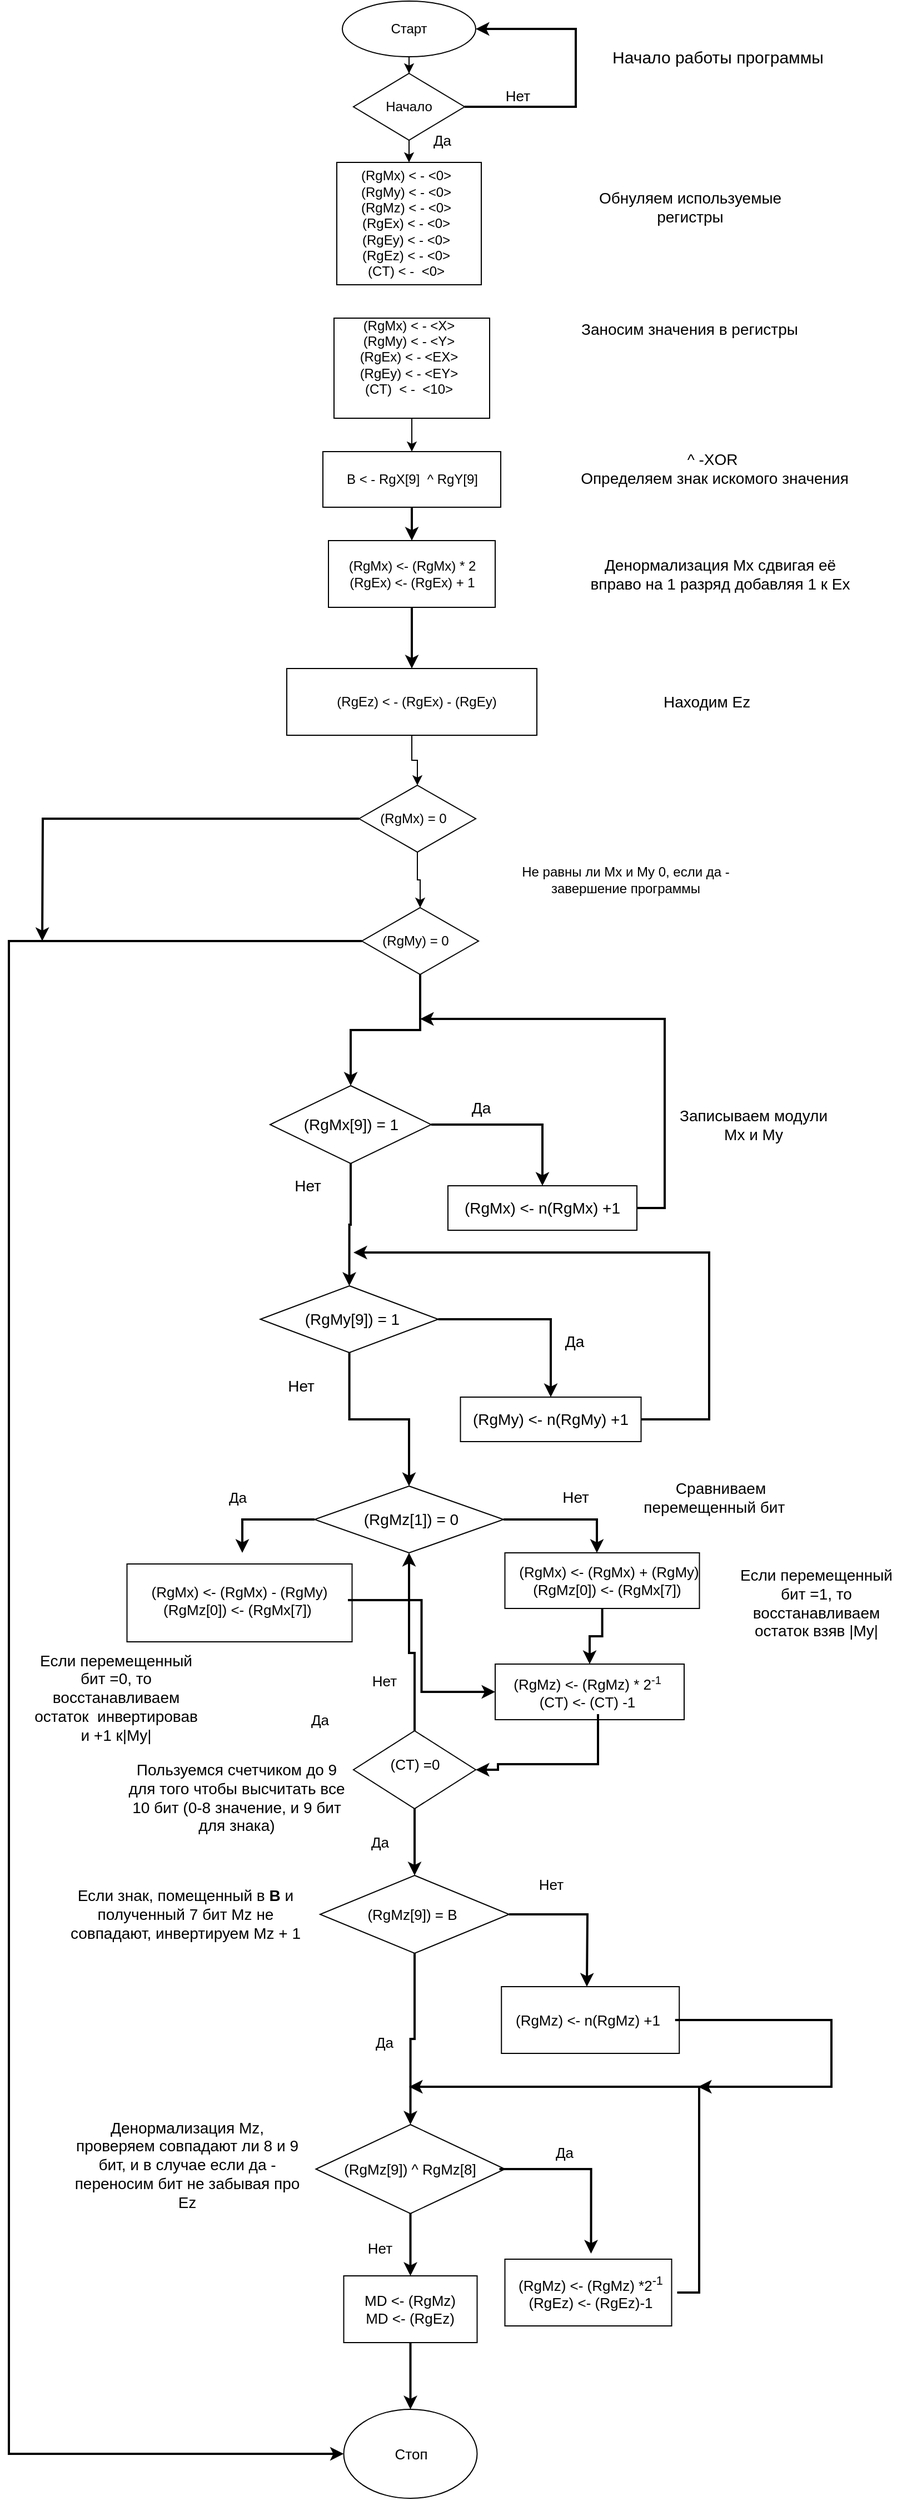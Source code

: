 <mxfile version="14.5.7" type="github">
  <diagram id="WqHpsA654vQWzBJ54qnW" name="Page-1">
    <mxGraphModel dx="865" dy="457" grid="1" gridSize="10" guides="1" tooltips="1" connect="1" arrows="1" fold="1" page="1" pageScale="1" pageWidth="827" pageHeight="1169" math="0" shadow="0">
      <root>
        <mxCell id="0" />
        <mxCell id="1" parent="0" />
        <mxCell id="_mBUxWX0OjbOPoJ2d4vH-18" style="edgeStyle=orthogonalEdgeStyle;rounded=0;orthogonalLoop=1;jettySize=auto;html=1;entryX=0.5;entryY=0;entryDx=0;entryDy=0;" parent="1" source="_mBUxWX0OjbOPoJ2d4vH-1" target="_mBUxWX0OjbOPoJ2d4vH-4" edge="1">
          <mxGeometry relative="1" as="geometry" />
        </mxCell>
        <mxCell id="_mBUxWX0OjbOPoJ2d4vH-1" value="" style="ellipse;whiteSpace=wrap;html=1;" parent="1" vertex="1">
          <mxGeometry x="310" y="5" width="120" height="50" as="geometry" />
        </mxCell>
        <mxCell id="_mBUxWX0OjbOPoJ2d4vH-2" value="Старт" style="text;html=1;strokeColor=none;fillColor=none;align=center;verticalAlign=middle;whiteSpace=wrap;rounded=0;" parent="1" vertex="1">
          <mxGeometry x="335" y="20" width="70" height="20" as="geometry" />
        </mxCell>
        <mxCell id="_mBUxWX0OjbOPoJ2d4vH-82" style="edgeStyle=orthogonalEdgeStyle;rounded=0;orthogonalLoop=1;jettySize=auto;html=1;strokeWidth=2;fontSize=13;entryX=1;entryY=0.5;entryDx=0;entryDy=0;" parent="1" source="_mBUxWX0OjbOPoJ2d4vH-4" target="_mBUxWX0OjbOPoJ2d4vH-1" edge="1">
          <mxGeometry relative="1" as="geometry">
            <mxPoint x="450" y="20" as="targetPoint" />
            <Array as="points">
              <mxPoint x="520" y="100" />
              <mxPoint x="520" y="30" />
            </Array>
          </mxGeometry>
        </mxCell>
        <mxCell id="_mBUxWX0OjbOPoJ2d4vH-4" value="" style="rhombus;whiteSpace=wrap;html=1;" parent="1" vertex="1">
          <mxGeometry x="320" y="70" width="100" height="60" as="geometry" />
        </mxCell>
        <mxCell id="_mBUxWX0OjbOPoJ2d4vH-17" style="edgeStyle=orthogonalEdgeStyle;rounded=0;orthogonalLoop=1;jettySize=auto;html=1;entryX=0.5;entryY=0;entryDx=0;entryDy=0;" parent="1" target="_mBUxWX0OjbOPoJ2d4vH-7" edge="1">
          <mxGeometry relative="1" as="geometry">
            <mxPoint x="370" y="130" as="sourcePoint" />
          </mxGeometry>
        </mxCell>
        <mxCell id="_mBUxWX0OjbOPoJ2d4vH-5" value="Начало" style="text;html=1;strokeColor=none;fillColor=none;align=center;verticalAlign=middle;whiteSpace=wrap;rounded=0;" parent="1" vertex="1">
          <mxGeometry x="350" y="90" width="40" height="20" as="geometry" />
        </mxCell>
        <mxCell id="_mBUxWX0OjbOPoJ2d4vH-7" value="" style="rounded=0;whiteSpace=wrap;html=1;" parent="1" vertex="1">
          <mxGeometry x="305" y="150" width="130" height="110" as="geometry" />
        </mxCell>
        <mxCell id="_mBUxWX0OjbOPoJ2d4vH-8" value="(RgMx) &amp;lt; - &amp;lt;0&amp;gt;&lt;br&gt;(RgMy) &amp;lt; - &amp;lt;0&amp;gt;&lt;br&gt;(RgMz) &amp;lt; - &amp;lt;0&amp;gt;&lt;br&gt;(RgEx) &amp;lt; - &amp;lt;0&amp;gt;&lt;br&gt;(RgEy) &amp;lt; - &amp;lt;0&amp;gt;&lt;br&gt;(RgEz) &amp;lt; - &amp;lt;0&amp;gt;&lt;br&gt;(CT) &amp;lt; -&amp;nbsp; &amp;lt;0&amp;gt;" style="text;html=1;strokeColor=none;fillColor=none;align=center;verticalAlign=middle;whiteSpace=wrap;rounded=0;" parent="1" vertex="1">
          <mxGeometry x="315" y="160" width="105" height="90" as="geometry" />
        </mxCell>
        <mxCell id="_mBUxWX0OjbOPoJ2d4vH-14" style="edgeStyle=orthogonalEdgeStyle;rounded=0;orthogonalLoop=1;jettySize=auto;html=1;entryX=0.5;entryY=0;entryDx=0;entryDy=0;" parent="1" source="_mBUxWX0OjbOPoJ2d4vH-10" target="_mBUxWX0OjbOPoJ2d4vH-12" edge="1">
          <mxGeometry relative="1" as="geometry" />
        </mxCell>
        <mxCell id="_mBUxWX0OjbOPoJ2d4vH-10" value="" style="rounded=0;whiteSpace=wrap;html=1;" parent="1" vertex="1">
          <mxGeometry x="302.5" y="290" width="140" height="90" as="geometry" />
        </mxCell>
        <mxCell id="_mBUxWX0OjbOPoJ2d4vH-11" value="(RgMx) &amp;lt; - &amp;lt;X&amp;gt;&lt;br&gt;(RgMy) &amp;lt; - &amp;lt;Y&amp;gt;&lt;br&gt;(RgEx) &amp;lt; - &amp;lt;EX&amp;gt;&lt;br&gt;(RgEy) &amp;lt; - &amp;lt;EY&amp;gt;&lt;br&gt;(CT)&amp;nbsp; &amp;lt; -&amp;nbsp; &amp;lt;10&amp;gt;" style="text;html=1;strokeColor=none;fillColor=none;align=center;verticalAlign=middle;whiteSpace=wrap;rounded=0;" parent="1" vertex="1">
          <mxGeometry x="320" y="280" width="100" height="90" as="geometry" />
        </mxCell>
        <mxCell id="_mBUxWX0OjbOPoJ2d4vH-88" style="edgeStyle=orthogonalEdgeStyle;rounded=0;orthogonalLoop=1;jettySize=auto;html=1;entryX=0.5;entryY=0;entryDx=0;entryDy=0;strokeWidth=2;fontSize=14;" parent="1" source="_mBUxWX0OjbOPoJ2d4vH-12" target="_mBUxWX0OjbOPoJ2d4vH-21" edge="1">
          <mxGeometry relative="1" as="geometry" />
        </mxCell>
        <mxCell id="_mBUxWX0OjbOPoJ2d4vH-12" value="" style="rounded=0;whiteSpace=wrap;html=1;" parent="1" vertex="1">
          <mxGeometry x="292.5" y="410" width="160" height="50" as="geometry" />
        </mxCell>
        <mxCell id="_mBUxWX0OjbOPoJ2d4vH-13" value="B &amp;lt; - RgX[9]&amp;nbsp; ^ RgY[9]" style="text;html=1;strokeColor=none;fillColor=none;align=center;verticalAlign=middle;whiteSpace=wrap;rounded=0;" parent="1" vertex="1">
          <mxGeometry x="302.5" y="425" width="140" height="20" as="geometry" />
        </mxCell>
        <mxCell id="_mBUxWX0OjbOPoJ2d4vH-20" value="Денормализация Mx сдвигая её вправо на 1 разряд добавляя 1 к Ex" style="text;html=1;strokeColor=none;fillColor=none;align=center;verticalAlign=middle;whiteSpace=wrap;rounded=0;fontSize=14;" parent="1" vertex="1">
          <mxGeometry x="530" y="510" width="240" height="20" as="geometry" />
        </mxCell>
        <mxCell id="_mBUxWX0OjbOPoJ2d4vH-90" style="edgeStyle=orthogonalEdgeStyle;rounded=0;orthogonalLoop=1;jettySize=auto;html=1;entryX=0.5;entryY=0;entryDx=0;entryDy=0;strokeWidth=2;fontSize=14;" parent="1" source="_mBUxWX0OjbOPoJ2d4vH-21" target="_mBUxWX0OjbOPoJ2d4vH-24" edge="1">
          <mxGeometry relative="1" as="geometry" />
        </mxCell>
        <mxCell id="_mBUxWX0OjbOPoJ2d4vH-21" value="" style="rounded=0;whiteSpace=wrap;html=1;fontSize=12;" parent="1" vertex="1">
          <mxGeometry x="297.5" y="490" width="150" height="60" as="geometry" />
        </mxCell>
        <mxCell id="_mBUxWX0OjbOPoJ2d4vH-22" value="&lt;font style=&quot;font-size: 14px&quot;&gt;^ -XOR&amp;nbsp;&lt;br&gt;Определяем знак искомого значения&lt;/font&gt;" style="text;html=1;strokeColor=none;fillColor=none;align=center;verticalAlign=middle;whiteSpace=wrap;rounded=0;" parent="1" vertex="1">
          <mxGeometry x="510" y="405" width="270" height="40" as="geometry" />
        </mxCell>
        <mxCell id="_mBUxWX0OjbOPoJ2d4vH-23" value="(RgMx) &amp;lt;- (RgMx) * 2&lt;br style=&quot;font-size: 12px&quot;&gt;(RgEx) &amp;lt;- (RgEx) + 1" style="text;html=1;strokeColor=none;fillColor=none;align=center;verticalAlign=middle;whiteSpace=wrap;rounded=0;fontSize=12;" parent="1" vertex="1">
          <mxGeometry x="307.5" y="505" width="130" height="30" as="geometry" />
        </mxCell>
        <mxCell id="_mBUxWX0OjbOPoJ2d4vH-93" style="edgeStyle=orthogonalEdgeStyle;rounded=0;orthogonalLoop=1;jettySize=auto;html=1;entryX=0.5;entryY=0;entryDx=0;entryDy=0;strokeWidth=2;fontSize=14;exitX=0.5;exitY=1;exitDx=0;exitDy=0;" parent="1" source="uvNa9s3spd6jjnI6d6CA-7" target="_mBUxWX0OjbOPoJ2d4vH-32" edge="1">
          <mxGeometry relative="1" as="geometry">
            <mxPoint x="353" y="880" as="sourcePoint" />
          </mxGeometry>
        </mxCell>
        <mxCell id="uvNa9s3spd6jjnI6d6CA-4" style="edgeStyle=orthogonalEdgeStyle;rounded=0;orthogonalLoop=1;jettySize=auto;html=1;entryX=0.5;entryY=0;entryDx=0;entryDy=0;" edge="1" parent="1" source="_mBUxWX0OjbOPoJ2d4vH-24" target="uvNa9s3spd6jjnI6d6CA-2">
          <mxGeometry relative="1" as="geometry" />
        </mxCell>
        <mxCell id="_mBUxWX0OjbOPoJ2d4vH-24" value="" style="rounded=0;whiteSpace=wrap;html=1;fontSize=12;" parent="1" vertex="1">
          <mxGeometry x="260" y="605" width="225" height="60" as="geometry" />
        </mxCell>
        <mxCell id="_mBUxWX0OjbOPoJ2d4vH-26" value="(RgEz) &amp;lt; - (RgEx) - (RgEy)" style="text;html=1;strokeColor=none;fillColor=none;align=center;verticalAlign=middle;whiteSpace=wrap;rounded=0;fontSize=12;" parent="1" vertex="1">
          <mxGeometry x="272.5" y="615" width="207.5" height="40" as="geometry" />
        </mxCell>
        <mxCell id="_mBUxWX0OjbOPoJ2d4vH-31" value="Записываем модули Mx и My" style="text;html=1;strokeColor=none;fillColor=none;align=center;verticalAlign=middle;whiteSpace=wrap;rounded=0;fontSize=14;" parent="1" vertex="1">
          <mxGeometry x="610" y="980" width="140" height="70" as="geometry" />
        </mxCell>
        <mxCell id="_mBUxWX0OjbOPoJ2d4vH-92" style="edgeStyle=orthogonalEdgeStyle;rounded=0;orthogonalLoop=1;jettySize=auto;html=1;exitX=1;exitY=0.5;exitDx=0;exitDy=0;entryX=0.5;entryY=0;entryDx=0;entryDy=0;strokeWidth=2;fontSize=14;" parent="1" source="_mBUxWX0OjbOPoJ2d4vH-32" target="_mBUxWX0OjbOPoJ2d4vH-41" edge="1">
          <mxGeometry relative="1" as="geometry" />
        </mxCell>
        <mxCell id="_mBUxWX0OjbOPoJ2d4vH-94" style="edgeStyle=orthogonalEdgeStyle;rounded=0;orthogonalLoop=1;jettySize=auto;html=1;entryX=0.5;entryY=0;entryDx=0;entryDy=0;strokeWidth=2;fontSize=14;" parent="1" source="_mBUxWX0OjbOPoJ2d4vH-32" target="_mBUxWX0OjbOPoJ2d4vH-43" edge="1">
          <mxGeometry relative="1" as="geometry" />
        </mxCell>
        <mxCell id="_mBUxWX0OjbOPoJ2d4vH-32" value="" style="rhombus;whiteSpace=wrap;html=1;fontSize=14;" parent="1" vertex="1">
          <mxGeometry x="245" y="980" width="145" height="70" as="geometry" />
        </mxCell>
        <mxCell id="_mBUxWX0OjbOPoJ2d4vH-33" value="(RgMx[9]) = 1" style="text;html=1;strokeColor=none;fillColor=none;align=center;verticalAlign=middle;whiteSpace=wrap;rounded=0;fontSize=14;" parent="1" vertex="1">
          <mxGeometry x="272.5" y="997.5" width="90" height="35" as="geometry" />
        </mxCell>
        <mxCell id="_mBUxWX0OjbOPoJ2d4vH-37" value="Нет" style="text;html=1;strokeColor=none;fillColor=none;align=center;verticalAlign=middle;whiteSpace=wrap;rounded=0;fontSize=14;" parent="1" vertex="1">
          <mxGeometry x="259" y="1060" width="40" height="20" as="geometry" />
        </mxCell>
        <mxCell id="_mBUxWX0OjbOPoJ2d4vH-38" value="Да" style="text;html=1;strokeColor=none;fillColor=none;align=center;verticalAlign=middle;whiteSpace=wrap;rounded=0;fontSize=14;" parent="1" vertex="1">
          <mxGeometry x="415" y="990" width="40" height="20" as="geometry" />
        </mxCell>
        <mxCell id="_mBUxWX0OjbOPoJ2d4vH-97" style="edgeStyle=orthogonalEdgeStyle;rounded=0;orthogonalLoop=1;jettySize=auto;html=1;strokeWidth=2;fontSize=14;" parent="1" source="_mBUxWX0OjbOPoJ2d4vH-39" edge="1">
          <mxGeometry relative="1" as="geometry">
            <mxPoint x="380" y="920" as="targetPoint" />
            <Array as="points">
              <mxPoint x="600" y="1090" />
              <mxPoint x="600" y="920" />
            </Array>
          </mxGeometry>
        </mxCell>
        <mxCell id="_mBUxWX0OjbOPoJ2d4vH-39" value="" style="rounded=0;whiteSpace=wrap;html=1;fontSize=14;" parent="1" vertex="1">
          <mxGeometry x="405" y="1070" width="170" height="40" as="geometry" />
        </mxCell>
        <mxCell id="_mBUxWX0OjbOPoJ2d4vH-41" value="(RgMx) &amp;lt;- n(RgMx) +1" style="text;html=1;strokeColor=none;fillColor=none;align=center;verticalAlign=middle;whiteSpace=wrap;rounded=0;fontSize=14;" parent="1" vertex="1">
          <mxGeometry x="415" y="1070" width="150" height="40" as="geometry" />
        </mxCell>
        <mxCell id="_mBUxWX0OjbOPoJ2d4vH-96" style="edgeStyle=orthogonalEdgeStyle;rounded=0;orthogonalLoop=1;jettySize=auto;html=1;entryX=0.5;entryY=0;entryDx=0;entryDy=0;strokeWidth=2;fontSize=14;" parent="1" source="_mBUxWX0OjbOPoJ2d4vH-43" target="_mBUxWX0OjbOPoJ2d4vH-46" edge="1">
          <mxGeometry relative="1" as="geometry" />
        </mxCell>
        <mxCell id="_mBUxWX0OjbOPoJ2d4vH-99" style="edgeStyle=orthogonalEdgeStyle;rounded=0;orthogonalLoop=1;jettySize=auto;html=1;entryX=0.5;entryY=0;entryDx=0;entryDy=0;strokeWidth=2;fontSize=14;" parent="1" source="_mBUxWX0OjbOPoJ2d4vH-43" target="_mBUxWX0OjbOPoJ2d4vH-64" edge="1">
          <mxGeometry relative="1" as="geometry" />
        </mxCell>
        <mxCell id="_mBUxWX0OjbOPoJ2d4vH-43" value="" style="rhombus;whiteSpace=wrap;html=1;fontSize=14;" parent="1" vertex="1">
          <mxGeometry x="236.25" y="1160" width="160" height="60" as="geometry" />
        </mxCell>
        <mxCell id="_mBUxWX0OjbOPoJ2d4vH-44" value="(RgMy[9]) = 1" style="text;html=1;strokeColor=none;fillColor=none;align=center;verticalAlign=middle;whiteSpace=wrap;rounded=0;fontSize=14;" parent="1" vertex="1">
          <mxGeometry x="270" y="1172.5" width="97.5" height="35" as="geometry" />
        </mxCell>
        <mxCell id="_mBUxWX0OjbOPoJ2d4vH-98" style="edgeStyle=orthogonalEdgeStyle;rounded=0;orthogonalLoop=1;jettySize=auto;html=1;strokeWidth=2;fontSize=14;" parent="1" source="_mBUxWX0OjbOPoJ2d4vH-45" edge="1">
          <mxGeometry relative="1" as="geometry">
            <mxPoint x="320" y="1130" as="targetPoint" />
            <Array as="points">
              <mxPoint x="640" y="1280" />
              <mxPoint x="640" y="1130" />
            </Array>
          </mxGeometry>
        </mxCell>
        <mxCell id="_mBUxWX0OjbOPoJ2d4vH-45" value="" style="rounded=0;whiteSpace=wrap;html=1;fontSize=14;" parent="1" vertex="1">
          <mxGeometry x="416.25" y="1260" width="162.5" height="40" as="geometry" />
        </mxCell>
        <mxCell id="_mBUxWX0OjbOPoJ2d4vH-46" value="(RgMy) &amp;lt;- n(RgMy) +1" style="text;html=1;strokeColor=none;fillColor=none;align=center;verticalAlign=middle;whiteSpace=wrap;rounded=0;fontSize=14;" parent="1" vertex="1">
          <mxGeometry x="426.25" y="1260" width="142.5" height="40" as="geometry" />
        </mxCell>
        <mxCell id="_mBUxWX0OjbOPoJ2d4vH-53" value="Сравниваем перемещенный бит&amp;nbsp; &amp;nbsp;" style="text;html=1;strokeColor=none;fillColor=none;align=center;verticalAlign=middle;whiteSpace=wrap;rounded=0;fontSize=14;" parent="1" vertex="1">
          <mxGeometry x="573.75" y="1320" width="152.5" height="60" as="geometry" />
        </mxCell>
        <mxCell id="_mBUxWX0OjbOPoJ2d4vH-56" value="" style="rounded=0;whiteSpace=wrap;html=1;fontSize=19;" parent="1" vertex="1">
          <mxGeometry x="116.25" y="1410" width="202.5" height="70" as="geometry" />
        </mxCell>
        <mxCell id="uvNa9s3spd6jjnI6d6CA-16" style="edgeStyle=orthogonalEdgeStyle;rounded=0;orthogonalLoop=1;jettySize=auto;html=1;entryX=0;entryY=0.5;entryDx=0;entryDy=0;strokeWidth=2;" edge="1" parent="1" source="_mBUxWX0OjbOPoJ2d4vH-57" target="uvNa9s3spd6jjnI6d6CA-14">
          <mxGeometry relative="1" as="geometry" />
        </mxCell>
        <mxCell id="_mBUxWX0OjbOPoJ2d4vH-57" value="(RgMx) &amp;lt;- (RgMx) - (RgMy)&lt;br&gt;(RgMz[0]) &amp;lt;- (RgMx[7])&amp;nbsp;" style="text;html=1;strokeColor=none;fillColor=none;align=center;verticalAlign=middle;whiteSpace=wrap;rounded=0;fontSize=13;" parent="1" vertex="1">
          <mxGeometry x="120" y="1410" width="195" height="65" as="geometry" />
        </mxCell>
        <mxCell id="_mBUxWX0OjbOPoJ2d4vH-117" style="edgeStyle=orthogonalEdgeStyle;rounded=0;orthogonalLoop=1;jettySize=auto;html=1;entryX=0.5;entryY=0;entryDx=0;entryDy=0;strokeWidth=2;fontSize=14;" parent="1" source="_mBUxWX0OjbOPoJ2d4vH-58" target="_mBUxWX0OjbOPoJ2d4vH-69" edge="1">
          <mxGeometry relative="1" as="geometry" />
        </mxCell>
        <mxCell id="_mBUxWX0OjbOPoJ2d4vH-58" value="" style="rhombus;whiteSpace=wrap;html=1;fontSize=13;" parent="1" vertex="1">
          <mxGeometry x="320" y="1560" width="110" height="70" as="geometry" />
        </mxCell>
        <mxCell id="uvNa9s3spd6jjnI6d6CA-20" style="edgeStyle=orthogonalEdgeStyle;rounded=0;orthogonalLoop=1;jettySize=auto;html=1;entryX=0.5;entryY=1;entryDx=0;entryDy=0;strokeWidth=2;exitX=0.5;exitY=0;exitDx=0;exitDy=0;" edge="1" parent="1" source="_mBUxWX0OjbOPoJ2d4vH-58" target="_mBUxWX0OjbOPoJ2d4vH-64">
          <mxGeometry relative="1" as="geometry">
            <Array as="points">
              <mxPoint x="375" y="1490" />
              <mxPoint x="370" y="1490" />
            </Array>
          </mxGeometry>
        </mxCell>
        <mxCell id="_mBUxWX0OjbOPoJ2d4vH-59" value="(CT) =0" style="text;html=1;strokeColor=none;fillColor=none;align=center;verticalAlign=middle;whiteSpace=wrap;rounded=0;fontSize=13;rotation=0;" parent="1" vertex="1">
          <mxGeometry x="333.75" y="1580" width="82.5" height="20" as="geometry" />
        </mxCell>
        <mxCell id="_mBUxWX0OjbOPoJ2d4vH-62" value="Да" style="text;html=1;strokeColor=none;fillColor=none;align=center;verticalAlign=middle;whiteSpace=wrap;rounded=0;fontSize=13;" parent="1" vertex="1">
          <mxGeometry x="196.25" y="1340" width="40" height="20" as="geometry" />
        </mxCell>
        <mxCell id="_mBUxWX0OjbOPoJ2d4vH-63" value="Да" style="text;html=1;strokeColor=none;fillColor=none;align=center;verticalAlign=middle;whiteSpace=wrap;rounded=0;fontSize=14;" parent="1" vertex="1">
          <mxGeometry x="498.75" y="1200" width="40" height="20" as="geometry" />
        </mxCell>
        <mxCell id="_mBUxWX0OjbOPoJ2d4vH-102" style="edgeStyle=orthogonalEdgeStyle;rounded=0;orthogonalLoop=1;jettySize=auto;html=1;strokeWidth=2;fontSize=14;" parent="1" source="_mBUxWX0OjbOPoJ2d4vH-64" edge="1">
          <mxGeometry relative="1" as="geometry">
            <mxPoint x="539" y="1400" as="targetPoint" />
            <Array as="points">
              <mxPoint x="539" y="1370" />
            </Array>
          </mxGeometry>
        </mxCell>
        <mxCell id="_mBUxWX0OjbOPoJ2d4vH-113" style="edgeStyle=orthogonalEdgeStyle;rounded=0;orthogonalLoop=1;jettySize=auto;html=1;strokeWidth=2;fontSize=14;" parent="1" source="_mBUxWX0OjbOPoJ2d4vH-64" edge="1">
          <mxGeometry relative="1" as="geometry">
            <mxPoint x="220" y="1400" as="targetPoint" />
            <Array as="points">
              <mxPoint x="220" y="1370" />
            </Array>
          </mxGeometry>
        </mxCell>
        <mxCell id="_mBUxWX0OjbOPoJ2d4vH-64" value="" style="rhombus;whiteSpace=wrap;html=1;fontSize=14;" parent="1" vertex="1">
          <mxGeometry x="285" y="1340" width="170" height="60" as="geometry" />
        </mxCell>
        <mxCell id="_mBUxWX0OjbOPoJ2d4vH-65" value="(RgMz[1]) = 0" style="text;html=1;strokeColor=none;fillColor=none;align=center;verticalAlign=middle;whiteSpace=wrap;rounded=0;fontSize=14;" parent="1" vertex="1">
          <mxGeometry x="307.5" y="1360" width="127.5" height="20" as="geometry" />
        </mxCell>
        <mxCell id="uvNa9s3spd6jjnI6d6CA-17" style="edgeStyle=orthogonalEdgeStyle;rounded=0;orthogonalLoop=1;jettySize=auto;html=1;entryX=0.5;entryY=0;entryDx=0;entryDy=0;strokeWidth=2;" edge="1" parent="1" source="_mBUxWX0OjbOPoJ2d4vH-67" target="uvNa9s3spd6jjnI6d6CA-14">
          <mxGeometry relative="1" as="geometry" />
        </mxCell>
        <mxCell id="_mBUxWX0OjbOPoJ2d4vH-67" value="" style="rounded=0;whiteSpace=wrap;html=1;fontSize=19;" parent="1" vertex="1">
          <mxGeometry x="456.25" y="1400" width="175" height="50" as="geometry" />
        </mxCell>
        <mxCell id="_mBUxWX0OjbOPoJ2d4vH-68" value="(RgMx) &amp;lt;- (RgMx) + (RgMy)&lt;br&gt;(RgMz[0]) &amp;lt;- (RgMx[7])&amp;nbsp;&lt;br&gt;" style="text;html=1;strokeColor=none;fillColor=none;align=center;verticalAlign=middle;whiteSpace=wrap;rounded=0;fontSize=13;" parent="1" vertex="1">
          <mxGeometry x="462.5" y="1410" width="173.75" height="30" as="geometry" />
        </mxCell>
        <mxCell id="_mBUxWX0OjbOPoJ2d4vH-120" style="edgeStyle=orthogonalEdgeStyle;rounded=0;orthogonalLoop=1;jettySize=auto;html=1;strokeWidth=2;fontSize=14;" parent="1" source="_mBUxWX0OjbOPoJ2d4vH-69" edge="1">
          <mxGeometry relative="1" as="geometry">
            <mxPoint x="530" y="1790" as="targetPoint" />
          </mxGeometry>
        </mxCell>
        <mxCell id="_mBUxWX0OjbOPoJ2d4vH-124" style="edgeStyle=orthogonalEdgeStyle;rounded=0;orthogonalLoop=1;jettySize=auto;html=1;entryX=0.5;entryY=0;entryDx=0;entryDy=0;strokeWidth=2;fontSize=14;exitX=0.5;exitY=1;exitDx=0;exitDy=0;" parent="1" source="_mBUxWX0OjbOPoJ2d4vH-69" target="_mBUxWX0OjbOPoJ2d4vH-73" edge="1">
          <mxGeometry relative="1" as="geometry">
            <mxPoint x="371" y="1800" as="sourcePoint" />
          </mxGeometry>
        </mxCell>
        <mxCell id="_mBUxWX0OjbOPoJ2d4vH-69" value="" style="rhombus;whiteSpace=wrap;html=1;fontSize=13;" parent="1" vertex="1">
          <mxGeometry x="290" y="1690" width="170" height="70" as="geometry" />
        </mxCell>
        <mxCell id="_mBUxWX0OjbOPoJ2d4vH-70" value="(RgMz[9]) = B" style="text;html=1;strokeColor=none;fillColor=none;align=center;verticalAlign=middle;whiteSpace=wrap;rounded=0;fontSize=13;" parent="1" vertex="1">
          <mxGeometry x="312.5" y="1712.5" width="120" height="25" as="geometry" />
        </mxCell>
        <mxCell id="_mBUxWX0OjbOPoJ2d4vH-71" value="" style="rounded=0;whiteSpace=wrap;html=1;fontSize=13;" parent="1" vertex="1">
          <mxGeometry x="453.13" y="1790" width="160" height="60" as="geometry" />
        </mxCell>
        <mxCell id="_mBUxWX0OjbOPoJ2d4vH-123" style="edgeStyle=orthogonalEdgeStyle;rounded=0;orthogonalLoop=1;jettySize=auto;html=1;strokeWidth=2;fontSize=14;" parent="1" source="_mBUxWX0OjbOPoJ2d4vH-72" edge="1">
          <mxGeometry relative="1" as="geometry">
            <mxPoint x="630" y="1880" as="targetPoint" />
            <Array as="points">
              <mxPoint x="750" y="1820" />
            </Array>
          </mxGeometry>
        </mxCell>
        <mxCell id="_mBUxWX0OjbOPoJ2d4vH-72" value="(RgMz) &amp;lt;- n(RgMz) +1" style="text;html=1;strokeColor=none;fillColor=none;align=center;verticalAlign=middle;whiteSpace=wrap;rounded=0;fontSize=13;" parent="1" vertex="1">
          <mxGeometry x="451.88" y="1800" width="157.5" height="40" as="geometry" />
        </mxCell>
        <mxCell id="_mBUxWX0OjbOPoJ2d4vH-132" style="edgeStyle=orthogonalEdgeStyle;rounded=0;orthogonalLoop=1;jettySize=auto;html=1;entryX=0.5;entryY=0;entryDx=0;entryDy=0;strokeWidth=2;fontSize=14;" parent="1" source="_mBUxWX0OjbOPoJ2d4vH-73" target="_mBUxWX0OjbOPoJ2d4vH-77" edge="1">
          <mxGeometry relative="1" as="geometry" />
        </mxCell>
        <mxCell id="_mBUxWX0OjbOPoJ2d4vH-73" value="" style="rhombus;whiteSpace=wrap;html=1;fontSize=13;" parent="1" vertex="1">
          <mxGeometry x="286.25" y="1914" width="170" height="80" as="geometry" />
        </mxCell>
        <mxCell id="_mBUxWX0OjbOPoJ2d4vH-126" style="edgeStyle=orthogonalEdgeStyle;rounded=0;orthogonalLoop=1;jettySize=auto;html=1;entryX=0.5;entryY=0;entryDx=0;entryDy=0;strokeWidth=2;fontSize=14;" parent="1" source="_mBUxWX0OjbOPoJ2d4vH-74" target="_mBUxWX0OjbOPoJ2d4vH-76" edge="1">
          <mxGeometry relative="1" as="geometry" />
        </mxCell>
        <mxCell id="_mBUxWX0OjbOPoJ2d4vH-74" value="(RgMz[9]) ^ RgMz[8]" style="text;html=1;strokeColor=none;fillColor=none;align=center;verticalAlign=middle;whiteSpace=wrap;rounded=0;fontSize=13;" parent="1" vertex="1">
          <mxGeometry x="291.25" y="1929" width="160" height="50" as="geometry" />
        </mxCell>
        <mxCell id="_mBUxWX0OjbOPoJ2d4vH-75" value="" style="rounded=0;whiteSpace=wrap;html=1;fontSize=13;" parent="1" vertex="1">
          <mxGeometry x="456.25" y="2035" width="150" height="60" as="geometry" />
        </mxCell>
        <mxCell id="_mBUxWX0OjbOPoJ2d4vH-135" style="edgeStyle=orthogonalEdgeStyle;rounded=0;orthogonalLoop=1;jettySize=auto;html=1;strokeWidth=2;fontSize=14;" parent="1" source="_mBUxWX0OjbOPoJ2d4vH-76" edge="1">
          <mxGeometry relative="1" as="geometry">
            <mxPoint x="370" y="1880" as="targetPoint" />
            <Array as="points">
              <mxPoint x="631" y="2065" />
              <mxPoint x="631" y="1880" />
            </Array>
          </mxGeometry>
        </mxCell>
        <mxCell id="_mBUxWX0OjbOPoJ2d4vH-76" value="(RgMz) &amp;lt;- (RgMz) *2&lt;sup&gt;-1&lt;/sup&gt;&lt;br&gt;(RgEz) &amp;lt;- (RgEz)-1" style="text;html=1;strokeColor=none;fillColor=none;align=center;verticalAlign=middle;whiteSpace=wrap;rounded=0;fontSize=13;" parent="1" vertex="1">
          <mxGeometry x="456.25" y="2030" width="155" height="70" as="geometry" />
        </mxCell>
        <mxCell id="_mBUxWX0OjbOPoJ2d4vH-133" style="edgeStyle=orthogonalEdgeStyle;rounded=0;orthogonalLoop=1;jettySize=auto;html=1;entryX=0.5;entryY=0;entryDx=0;entryDy=0;strokeWidth=2;fontSize=14;" parent="1" source="_mBUxWX0OjbOPoJ2d4vH-77" target="_mBUxWX0OjbOPoJ2d4vH-79" edge="1">
          <mxGeometry relative="1" as="geometry" />
        </mxCell>
        <mxCell id="_mBUxWX0OjbOPoJ2d4vH-77" value="" style="rounded=0;whiteSpace=wrap;html=1;fontSize=13;" parent="1" vertex="1">
          <mxGeometry x="311.25" y="2050" width="120" height="60" as="geometry" />
        </mxCell>
        <mxCell id="_mBUxWX0OjbOPoJ2d4vH-78" value="MD &amp;lt;- (RgMz)&lt;br&gt;MD &amp;lt;- (RgEz)" style="text;html=1;strokeColor=none;fillColor=none;align=center;verticalAlign=middle;whiteSpace=wrap;rounded=0;fontSize=13;" parent="1" vertex="1">
          <mxGeometry x="316.25" y="2065" width="110" height="30" as="geometry" />
        </mxCell>
        <mxCell id="_mBUxWX0OjbOPoJ2d4vH-79" value="" style="ellipse;whiteSpace=wrap;html=1;fontSize=13;" parent="1" vertex="1">
          <mxGeometry x="311.25" y="2170" width="120" height="80" as="geometry" />
        </mxCell>
        <mxCell id="_mBUxWX0OjbOPoJ2d4vH-80" value="Стоп" style="text;html=1;strokeColor=none;fillColor=none;align=center;verticalAlign=middle;whiteSpace=wrap;rounded=0;fontSize=13;" parent="1" vertex="1">
          <mxGeometry x="337.25" y="2200" width="70" height="20" as="geometry" />
        </mxCell>
        <mxCell id="_mBUxWX0OjbOPoJ2d4vH-83" value="Да" style="text;html=1;strokeColor=none;fillColor=none;align=center;verticalAlign=middle;whiteSpace=wrap;rounded=0;fontSize=13;" parent="1" vertex="1">
          <mxGeometry x="380" y="120" width="40" height="20" as="geometry" />
        </mxCell>
        <mxCell id="_mBUxWX0OjbOPoJ2d4vH-84" value="Нет" style="text;html=1;strokeColor=none;fillColor=none;align=center;verticalAlign=middle;whiteSpace=wrap;rounded=0;fontSize=13;" parent="1" vertex="1">
          <mxGeometry x="447.5" y="80" width="40" height="20" as="geometry" />
        </mxCell>
        <mxCell id="_mBUxWX0OjbOPoJ2d4vH-85" value="Начало работы программы" style="text;html=1;strokeColor=none;fillColor=none;align=center;verticalAlign=middle;whiteSpace=wrap;rounded=0;fontSize=15;" parent="1" vertex="1">
          <mxGeometry x="532.5" y="20" width="230" height="70" as="geometry" />
        </mxCell>
        <mxCell id="_mBUxWX0OjbOPoJ2d4vH-86" value="Обнуляем используемые регистры" style="text;html=1;strokeColor=none;fillColor=none;align=center;verticalAlign=middle;whiteSpace=wrap;rounded=0;fontSize=14;" parent="1" vertex="1">
          <mxGeometry x="532.5" y="180" width="180" height="20" as="geometry" />
        </mxCell>
        <mxCell id="_mBUxWX0OjbOPoJ2d4vH-87" value="Заносим значения в регистры" style="text;html=1;strokeColor=none;fillColor=none;align=center;verticalAlign=middle;whiteSpace=wrap;rounded=0;fontSize=14;" parent="1" vertex="1">
          <mxGeometry x="520" y="290" width="205" height="20" as="geometry" />
        </mxCell>
        <mxCell id="_mBUxWX0OjbOPoJ2d4vH-89" value="Находим Ez&amp;nbsp;" style="text;html=1;strokeColor=none;fillColor=none;align=center;verticalAlign=middle;whiteSpace=wrap;rounded=0;fontSize=14;" parent="1" vertex="1">
          <mxGeometry x="520" y="625" width="240" height="20" as="geometry" />
        </mxCell>
        <mxCell id="_mBUxWX0OjbOPoJ2d4vH-100" value="Нет" style="text;html=1;strokeColor=none;fillColor=none;align=center;verticalAlign=middle;whiteSpace=wrap;rounded=0;fontSize=14;" parent="1" vertex="1">
          <mxGeometry x="252.5" y="1240" width="40" height="20" as="geometry" />
        </mxCell>
        <mxCell id="_mBUxWX0OjbOPoJ2d4vH-103" value="Нет" style="text;html=1;strokeColor=none;fillColor=none;align=center;verticalAlign=middle;whiteSpace=wrap;rounded=0;fontSize=14;" parent="1" vertex="1">
          <mxGeometry x="500" y="1340" width="40" height="20" as="geometry" />
        </mxCell>
        <mxCell id="_mBUxWX0OjbOPoJ2d4vH-109" value="Если перемещенный бит =1, то восстанавливаем остаток взяв |My|" style="text;html=1;strokeColor=none;fillColor=none;align=center;verticalAlign=middle;whiteSpace=wrap;rounded=0;fontSize=14;" parent="1" vertex="1">
          <mxGeometry x="660" y="1415" width="152.5" height="60" as="geometry" />
        </mxCell>
        <mxCell id="_mBUxWX0OjbOPoJ2d4vH-110" value="Если перемещенный бит =0, то восстанавливаем остаток&amp;nbsp; инвертировав и +1 к|My|" style="text;html=1;strokeColor=none;fillColor=none;align=center;verticalAlign=middle;whiteSpace=wrap;rounded=0;fontSize=14;" parent="1" vertex="1">
          <mxGeometry x="30" y="1480" width="152.5" height="100" as="geometry" />
        </mxCell>
        <mxCell id="_mBUxWX0OjbOPoJ2d4vH-114" value="Пользуемся счетчиком до 9 для того чтобы высчитать все 10 бит (0-8 значение, и 9 бит для знака)" style="text;html=1;strokeColor=none;fillColor=none;align=center;verticalAlign=middle;whiteSpace=wrap;rounded=0;fontSize=14;" parent="1" vertex="1">
          <mxGeometry x="116.25" y="1590" width="197.5" height="60" as="geometry" />
        </mxCell>
        <mxCell id="_mBUxWX0OjbOPoJ2d4vH-115" value="Да" style="text;html=1;strokeColor=none;fillColor=none;align=center;verticalAlign=middle;whiteSpace=wrap;rounded=0;fontSize=13;" parent="1" vertex="1">
          <mxGeometry x="270" y="1540" width="40" height="20" as="geometry" />
        </mxCell>
        <mxCell id="_mBUxWX0OjbOPoJ2d4vH-118" value="Да" style="text;html=1;strokeColor=none;fillColor=none;align=center;verticalAlign=middle;whiteSpace=wrap;rounded=0;fontSize=13;" parent="1" vertex="1">
          <mxGeometry x="323.75" y="1650" width="40" height="20" as="geometry" />
        </mxCell>
        <mxCell id="_mBUxWX0OjbOPoJ2d4vH-119" value="Если знак, помещенный в &lt;b&gt;B&lt;/b&gt; и полученный 7 бит Mz не совпадают, инвертируем Mz + 1" style="text;html=1;strokeColor=none;fillColor=none;align=center;verticalAlign=middle;whiteSpace=wrap;rounded=0;fontSize=14;" parent="1" vertex="1">
          <mxGeometry x="60" y="1700" width="217.5" height="50" as="geometry" />
        </mxCell>
        <mxCell id="_mBUxWX0OjbOPoJ2d4vH-121" value="Нет" style="text;html=1;strokeColor=none;fillColor=none;align=center;verticalAlign=middle;whiteSpace=wrap;rounded=0;fontSize=13;" parent="1" vertex="1">
          <mxGeometry x="477.5" y="1687.5" width="40" height="20" as="geometry" />
        </mxCell>
        <mxCell id="_mBUxWX0OjbOPoJ2d4vH-125" value="Да" style="text;html=1;strokeColor=none;fillColor=none;align=center;verticalAlign=middle;whiteSpace=wrap;rounded=0;fontSize=13;" parent="1" vertex="1">
          <mxGeometry x="327.5" y="1830" width="40" height="20" as="geometry" />
        </mxCell>
        <mxCell id="_mBUxWX0OjbOPoJ2d4vH-129" value="Да" style="text;html=1;strokeColor=none;fillColor=none;align=center;verticalAlign=middle;whiteSpace=wrap;rounded=0;fontSize=13;" parent="1" vertex="1">
          <mxGeometry x="490" y="1929" width="40" height="20" as="geometry" />
        </mxCell>
        <mxCell id="_mBUxWX0OjbOPoJ2d4vH-130" value="Нет" style="text;html=1;strokeColor=none;fillColor=none;align=center;verticalAlign=middle;whiteSpace=wrap;rounded=0;fontSize=13;" parent="1" vertex="1">
          <mxGeometry x="323.75" y="2015" width="40" height="20" as="geometry" />
        </mxCell>
        <mxCell id="_mBUxWX0OjbOPoJ2d4vH-134" value="Денормализация Mz, проверяем совпадают ли 8 и 9 бит, и в случае если да - переносим бит не забывая про Ez" style="text;html=1;strokeColor=none;fillColor=none;align=center;verticalAlign=middle;whiteSpace=wrap;rounded=0;fontSize=14;" parent="1" vertex="1">
          <mxGeometry x="67.5" y="1910" width="205" height="80" as="geometry" />
        </mxCell>
        <mxCell id="uvNa9s3spd6jjnI6d6CA-9" style="edgeStyle=orthogonalEdgeStyle;rounded=0;orthogonalLoop=1;jettySize=auto;html=1;entryX=0.5;entryY=0;entryDx=0;entryDy=0;" edge="1" parent="1" source="uvNa9s3spd6jjnI6d6CA-2" target="uvNa9s3spd6jjnI6d6CA-7">
          <mxGeometry relative="1" as="geometry" />
        </mxCell>
        <mxCell id="uvNa9s3spd6jjnI6d6CA-10" style="edgeStyle=orthogonalEdgeStyle;rounded=0;orthogonalLoop=1;jettySize=auto;html=1;strokeWidth=2;" edge="1" parent="1" source="uvNa9s3spd6jjnI6d6CA-2">
          <mxGeometry relative="1" as="geometry">
            <mxPoint x="40" y="850" as="targetPoint" />
          </mxGeometry>
        </mxCell>
        <mxCell id="uvNa9s3spd6jjnI6d6CA-2" value="" style="rhombus;whiteSpace=wrap;html=1;" vertex="1" parent="1">
          <mxGeometry x="325" y="710" width="105" height="60" as="geometry" />
        </mxCell>
        <mxCell id="uvNa9s3spd6jjnI6d6CA-3" value="(RgMx) = 0" style="text;html=1;strokeColor=none;fillColor=none;align=center;verticalAlign=middle;whiteSpace=wrap;rounded=0;" vertex="1" parent="1">
          <mxGeometry x="333.75" y="730" width="80" height="20" as="geometry" />
        </mxCell>
        <mxCell id="uvNa9s3spd6jjnI6d6CA-11" style="edgeStyle=orthogonalEdgeStyle;rounded=0;orthogonalLoop=1;jettySize=auto;html=1;entryX=0;entryY=0.5;entryDx=0;entryDy=0;strokeWidth=2;" edge="1" parent="1" source="uvNa9s3spd6jjnI6d6CA-7" target="_mBUxWX0OjbOPoJ2d4vH-79">
          <mxGeometry relative="1" as="geometry">
            <mxPoint x="40" y="2210" as="targetPoint" />
            <Array as="points">
              <mxPoint x="10" y="850" />
              <mxPoint x="10" y="2210" />
            </Array>
          </mxGeometry>
        </mxCell>
        <mxCell id="uvNa9s3spd6jjnI6d6CA-7" value="" style="rhombus;whiteSpace=wrap;html=1;" vertex="1" parent="1">
          <mxGeometry x="327.5" y="820" width="105" height="60" as="geometry" />
        </mxCell>
        <mxCell id="uvNa9s3spd6jjnI6d6CA-8" value="(RgMy) = 0" style="text;html=1;strokeColor=none;fillColor=none;align=center;verticalAlign=middle;whiteSpace=wrap;rounded=0;" vertex="1" parent="1">
          <mxGeometry x="336.25" y="840" width="80" height="20" as="geometry" />
        </mxCell>
        <mxCell id="uvNa9s3spd6jjnI6d6CA-14" value="" style="rounded=0;whiteSpace=wrap;html=1;" vertex="1" parent="1">
          <mxGeometry x="447.5" y="1500" width="170" height="50" as="geometry" />
        </mxCell>
        <mxCell id="uvNa9s3spd6jjnI6d6CA-18" style="edgeStyle=orthogonalEdgeStyle;rounded=0;orthogonalLoop=1;jettySize=auto;html=1;strokeWidth=2;entryX=1;entryY=0.5;entryDx=0;entryDy=0;" edge="1" parent="1" source="uvNa9s3spd6jjnI6d6CA-15" target="_mBUxWX0OjbOPoJ2d4vH-58">
          <mxGeometry relative="1" as="geometry">
            <mxPoint x="450" y="1600" as="targetPoint" />
            <Array as="points">
              <mxPoint x="540" y="1590" />
              <mxPoint x="450" y="1590" />
              <mxPoint x="450" y="1595" />
            </Array>
          </mxGeometry>
        </mxCell>
        <mxCell id="uvNa9s3spd6jjnI6d6CA-15" value="&lt;span style=&quot;font-size: 13px&quot;&gt;(RgMz) &amp;lt;- (RgMz) * 2&lt;/span&gt;&lt;sup&gt;-1&lt;/sup&gt;&lt;br style=&quot;font-size: 13px&quot;&gt;&lt;span style=&quot;font-size: 13px&quot;&gt;(CT) &amp;lt;- (CT) -1&lt;/span&gt;" style="text;html=1;strokeColor=none;fillColor=none;align=center;verticalAlign=middle;whiteSpace=wrap;rounded=0;" vertex="1" parent="1">
          <mxGeometry x="453.75" y="1505" width="152.5" height="40" as="geometry" />
        </mxCell>
        <mxCell id="uvNa9s3spd6jjnI6d6CA-19" value="Не равны ли Mx и My 0, если да - завершение программы" style="text;html=1;strokeColor=none;fillColor=none;align=center;verticalAlign=middle;whiteSpace=wrap;rounded=0;" vertex="1" parent="1">
          <mxGeometry x="456.25" y="780" width="217.5" height="30" as="geometry" />
        </mxCell>
        <mxCell id="uvNa9s3spd6jjnI6d6CA-21" value="Нет" style="text;html=1;strokeColor=none;fillColor=none;align=center;verticalAlign=middle;whiteSpace=wrap;rounded=0;fontSize=13;" vertex="1" parent="1">
          <mxGeometry x="327.5" y="1505" width="40" height="20" as="geometry" />
        </mxCell>
      </root>
    </mxGraphModel>
  </diagram>
</mxfile>
